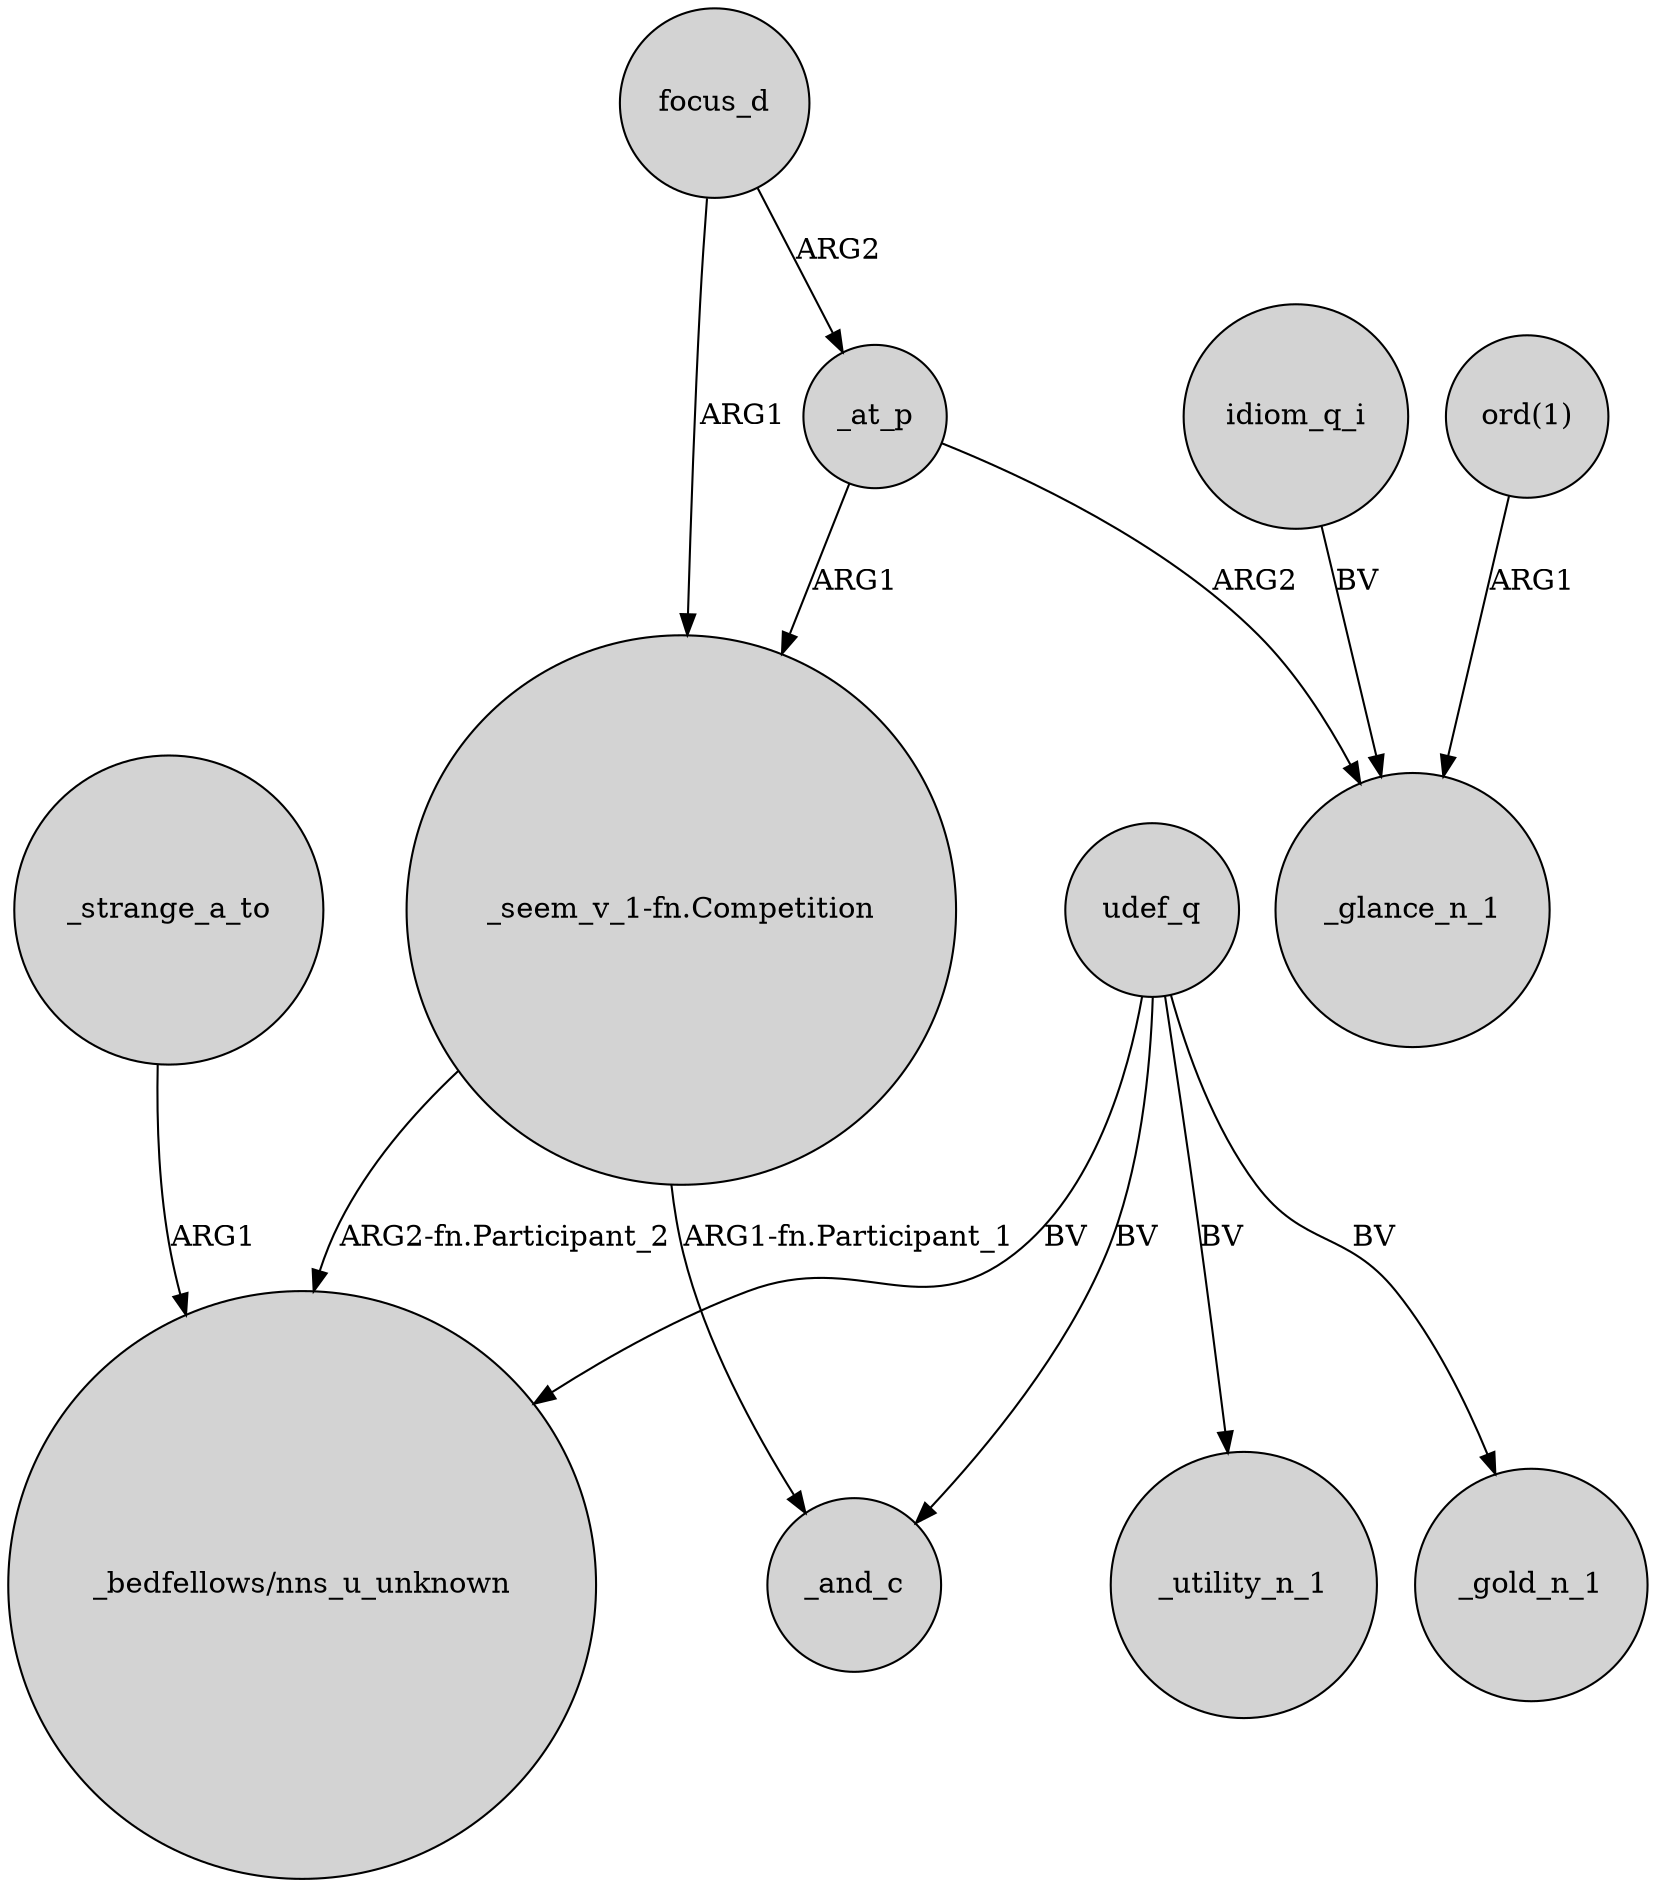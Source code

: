 digraph {
	node [shape=circle style=filled]
	focus_d -> "_seem_v_1-fn.Competition" [label=ARG1]
	_strange_a_to -> "_bedfellows/nns_u_unknown" [label=ARG1]
	"ord(1)" -> _glance_n_1 [label=ARG1]
	udef_q -> _and_c [label=BV]
	udef_q -> "_bedfellows/nns_u_unknown" [label=BV]
	udef_q -> _gold_n_1 [label=BV]
	focus_d -> _at_p [label=ARG2]
	udef_q -> _utility_n_1 [label=BV]
	"_seem_v_1-fn.Competition" -> _and_c [label="ARG1-fn.Participant_1"]
	_at_p -> "_seem_v_1-fn.Competition" [label=ARG1]
	idiom_q_i -> _glance_n_1 [label=BV]
	_at_p -> _glance_n_1 [label=ARG2]
	"_seem_v_1-fn.Competition" -> "_bedfellows/nns_u_unknown" [label="ARG2-fn.Participant_2"]
}
